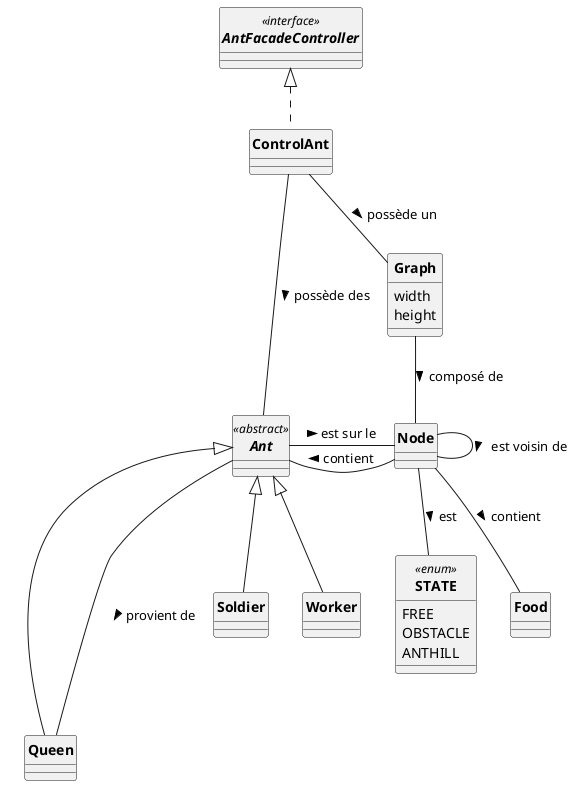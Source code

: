 @startuml
'https://plantuml.com/sequence-diagram
skinparam style strictuml
skinparam classAttributeIconSize 0
skinparam circledCharacterRadius 0
skinparam circledCharacterFontSize 0
skinparam classFontStyle Bold
'autonumber


interface AntFacadeController<<interface>>{

}

enum STATE <<enum>> {
    FREE
    OBSTACLE
    ANTHILL
}


class Graph {
     width
     height
}
class Node{
}

class Food{
}

abstract Ant <<abstract>>{

}

class Queen extends Ant{

}

class Soldier extends Ant{

}

class Worker extends Ant{
}


class ControlAnt implements AntFacadeController{

}

Node - Node : est voisin de >
ControlAnt -- Graph : possède un >
ControlAnt --- Ant : possède des >
Graph -- Node : composé de >
Ant  - Node : est sur le >
Node --  STATE : est >
Node -- Food : contient >
Node - Ant : contient >

Ant --- Queen : provient de >

@enduml